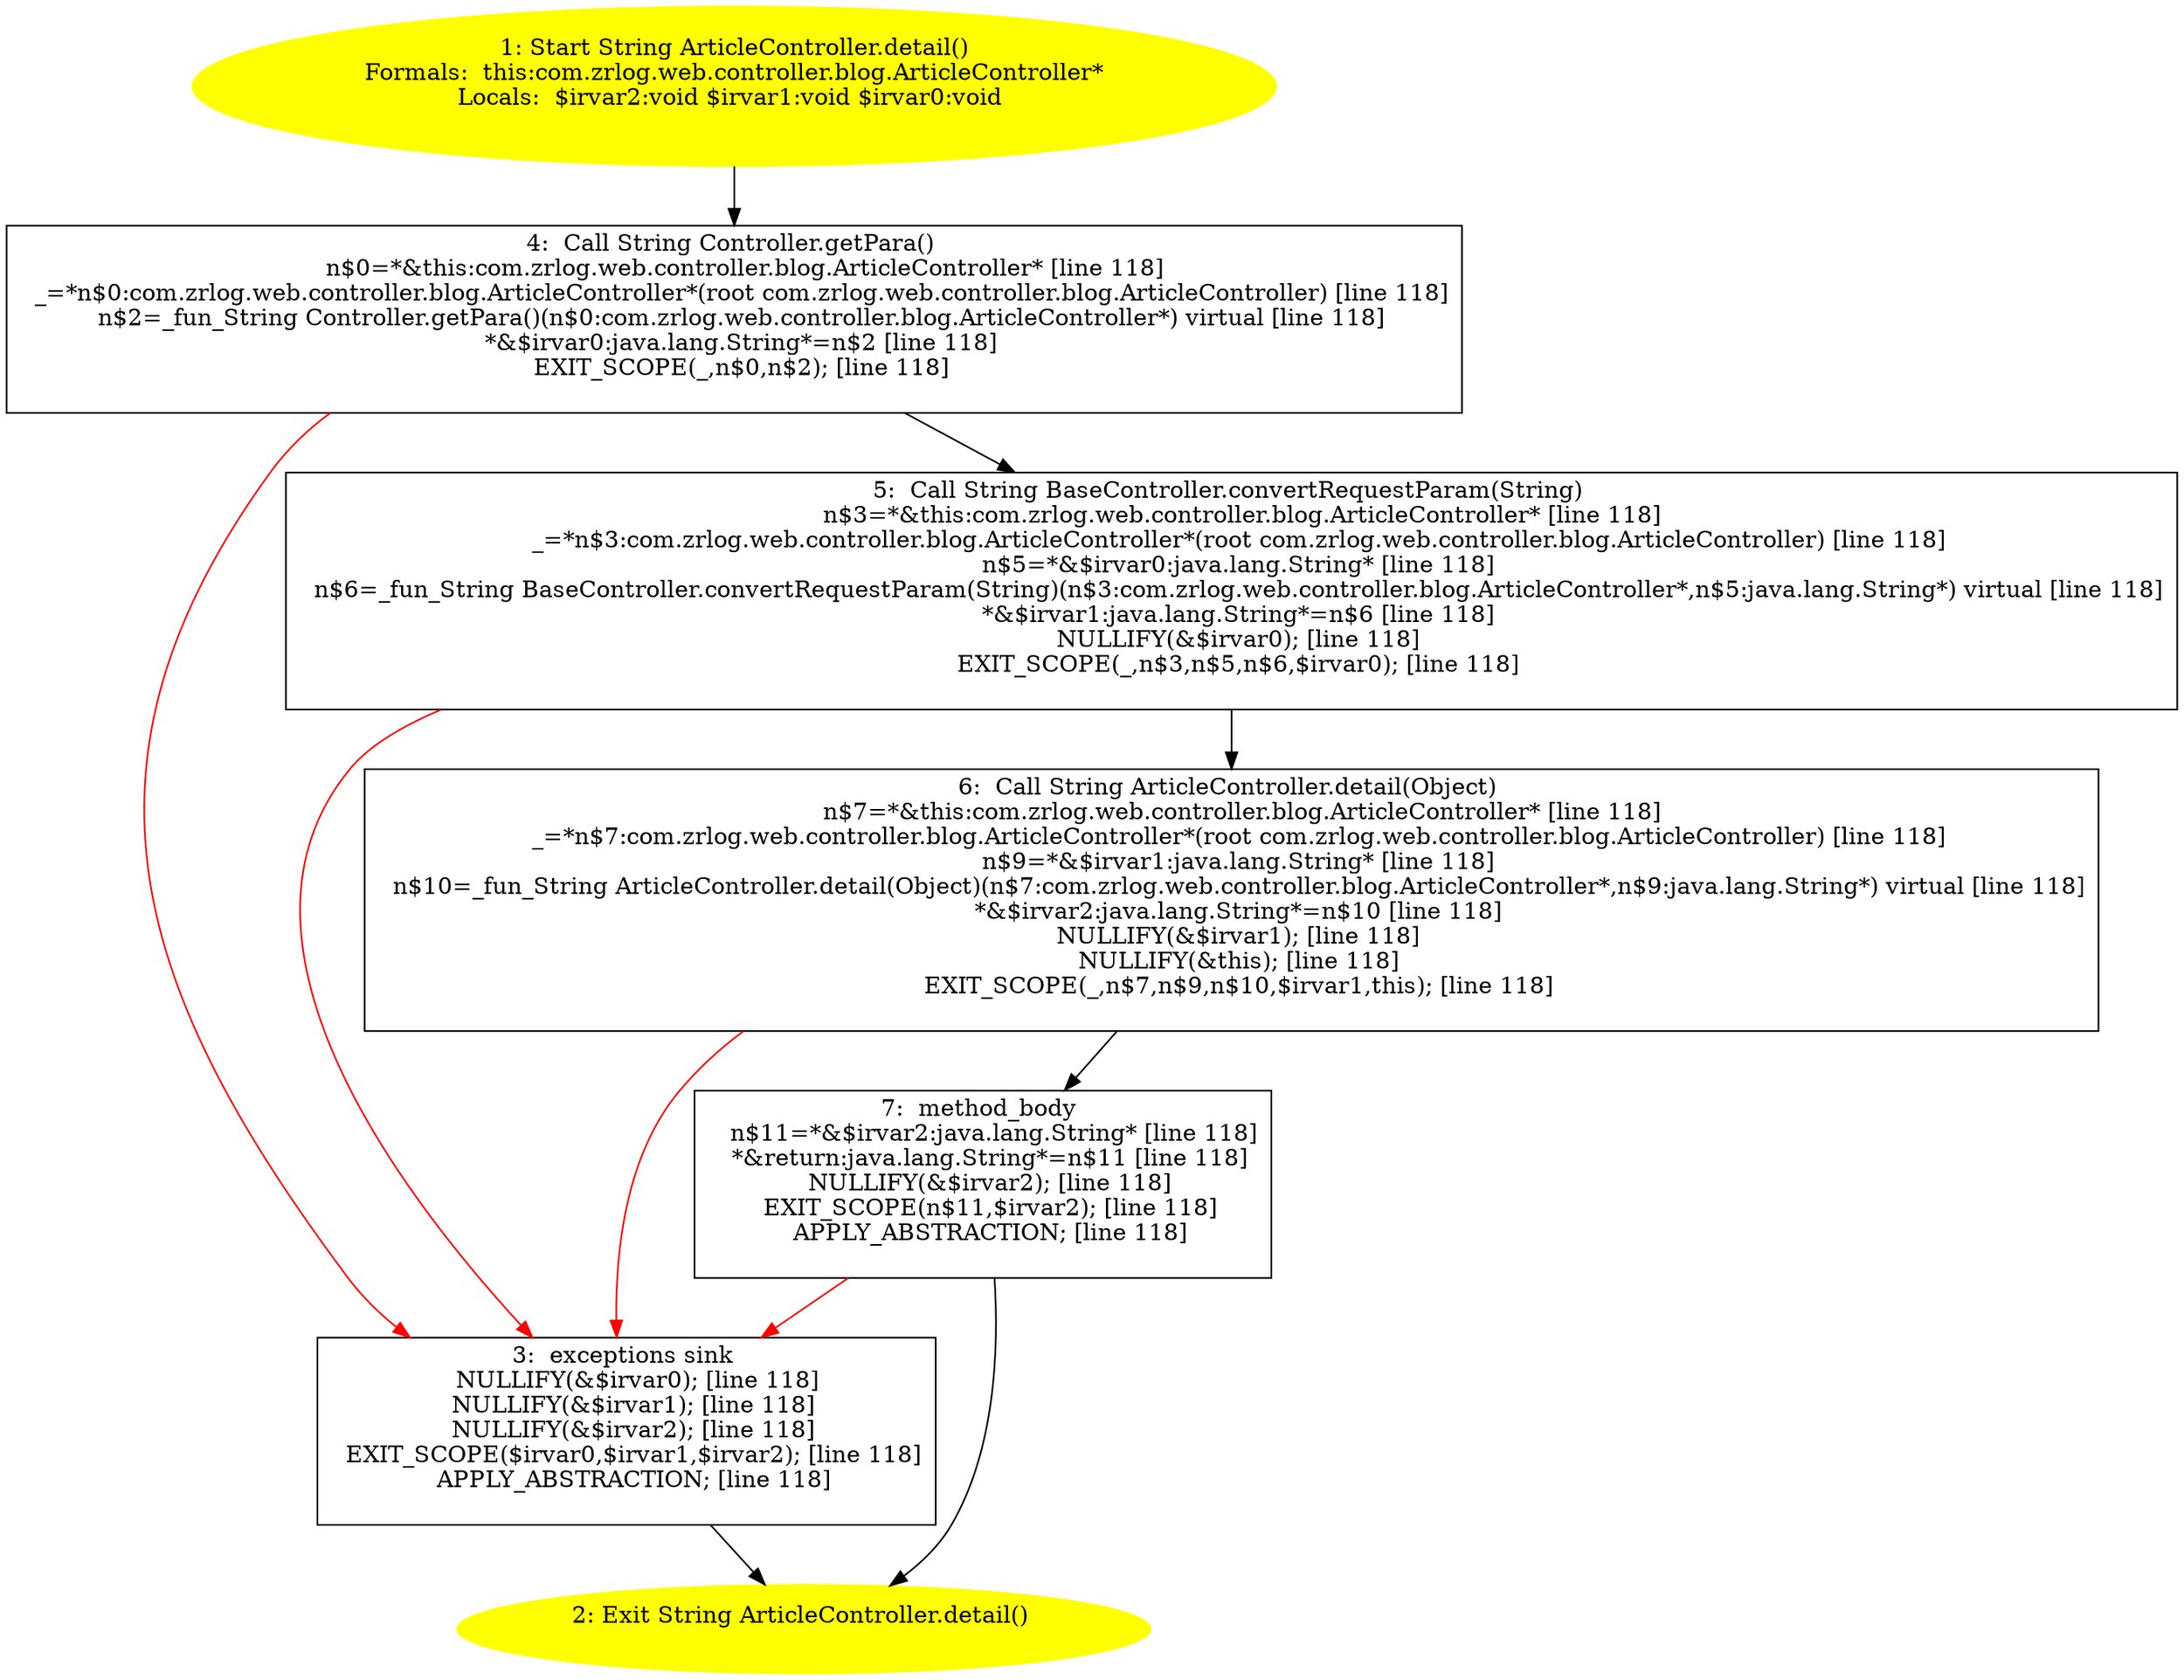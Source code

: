 /* @generated */
digraph cfg {
"com.zrlog.web.controller.blog.ArticleController.detail():java.lang.String.c382f13a04da4be31c9ce8f8f8f2b565_1" [label="1: Start String ArticleController.detail()\nFormals:  this:com.zrlog.web.controller.blog.ArticleController*\nLocals:  $irvar2:void $irvar1:void $irvar0:void \n  " color=yellow style=filled]
	

	 "com.zrlog.web.controller.blog.ArticleController.detail():java.lang.String.c382f13a04da4be31c9ce8f8f8f2b565_1" -> "com.zrlog.web.controller.blog.ArticleController.detail():java.lang.String.c382f13a04da4be31c9ce8f8f8f2b565_4" ;
"com.zrlog.web.controller.blog.ArticleController.detail():java.lang.String.c382f13a04da4be31c9ce8f8f8f2b565_2" [label="2: Exit String ArticleController.detail() \n  " color=yellow style=filled]
	

"com.zrlog.web.controller.blog.ArticleController.detail():java.lang.String.c382f13a04da4be31c9ce8f8f8f2b565_3" [label="3:  exceptions sink \n   NULLIFY(&$irvar0); [line 118]\n  NULLIFY(&$irvar1); [line 118]\n  NULLIFY(&$irvar2); [line 118]\n  EXIT_SCOPE($irvar0,$irvar1,$irvar2); [line 118]\n  APPLY_ABSTRACTION; [line 118]\n " shape="box"]
	

	 "com.zrlog.web.controller.blog.ArticleController.detail():java.lang.String.c382f13a04da4be31c9ce8f8f8f2b565_3" -> "com.zrlog.web.controller.blog.ArticleController.detail():java.lang.String.c382f13a04da4be31c9ce8f8f8f2b565_2" ;
"com.zrlog.web.controller.blog.ArticleController.detail():java.lang.String.c382f13a04da4be31c9ce8f8f8f2b565_4" [label="4:  Call String Controller.getPara() \n   n$0=*&this:com.zrlog.web.controller.blog.ArticleController* [line 118]\n  _=*n$0:com.zrlog.web.controller.blog.ArticleController*(root com.zrlog.web.controller.blog.ArticleController) [line 118]\n  n$2=_fun_String Controller.getPara()(n$0:com.zrlog.web.controller.blog.ArticleController*) virtual [line 118]\n  *&$irvar0:java.lang.String*=n$2 [line 118]\n  EXIT_SCOPE(_,n$0,n$2); [line 118]\n " shape="box"]
	

	 "com.zrlog.web.controller.blog.ArticleController.detail():java.lang.String.c382f13a04da4be31c9ce8f8f8f2b565_4" -> "com.zrlog.web.controller.blog.ArticleController.detail():java.lang.String.c382f13a04da4be31c9ce8f8f8f2b565_5" ;
	 "com.zrlog.web.controller.blog.ArticleController.detail():java.lang.String.c382f13a04da4be31c9ce8f8f8f2b565_4" -> "com.zrlog.web.controller.blog.ArticleController.detail():java.lang.String.c382f13a04da4be31c9ce8f8f8f2b565_3" [color="red" ];
"com.zrlog.web.controller.blog.ArticleController.detail():java.lang.String.c382f13a04da4be31c9ce8f8f8f2b565_5" [label="5:  Call String BaseController.convertRequestParam(String) \n   n$3=*&this:com.zrlog.web.controller.blog.ArticleController* [line 118]\n  _=*n$3:com.zrlog.web.controller.blog.ArticleController*(root com.zrlog.web.controller.blog.ArticleController) [line 118]\n  n$5=*&$irvar0:java.lang.String* [line 118]\n  n$6=_fun_String BaseController.convertRequestParam(String)(n$3:com.zrlog.web.controller.blog.ArticleController*,n$5:java.lang.String*) virtual [line 118]\n  *&$irvar1:java.lang.String*=n$6 [line 118]\n  NULLIFY(&$irvar0); [line 118]\n  EXIT_SCOPE(_,n$3,n$5,n$6,$irvar0); [line 118]\n " shape="box"]
	

	 "com.zrlog.web.controller.blog.ArticleController.detail():java.lang.String.c382f13a04da4be31c9ce8f8f8f2b565_5" -> "com.zrlog.web.controller.blog.ArticleController.detail():java.lang.String.c382f13a04da4be31c9ce8f8f8f2b565_6" ;
	 "com.zrlog.web.controller.blog.ArticleController.detail():java.lang.String.c382f13a04da4be31c9ce8f8f8f2b565_5" -> "com.zrlog.web.controller.blog.ArticleController.detail():java.lang.String.c382f13a04da4be31c9ce8f8f8f2b565_3" [color="red" ];
"com.zrlog.web.controller.blog.ArticleController.detail():java.lang.String.c382f13a04da4be31c9ce8f8f8f2b565_6" [label="6:  Call String ArticleController.detail(Object) \n   n$7=*&this:com.zrlog.web.controller.blog.ArticleController* [line 118]\n  _=*n$7:com.zrlog.web.controller.blog.ArticleController*(root com.zrlog.web.controller.blog.ArticleController) [line 118]\n  n$9=*&$irvar1:java.lang.String* [line 118]\n  n$10=_fun_String ArticleController.detail(Object)(n$7:com.zrlog.web.controller.blog.ArticleController*,n$9:java.lang.String*) virtual [line 118]\n  *&$irvar2:java.lang.String*=n$10 [line 118]\n  NULLIFY(&$irvar1); [line 118]\n  NULLIFY(&this); [line 118]\n  EXIT_SCOPE(_,n$7,n$9,n$10,$irvar1,this); [line 118]\n " shape="box"]
	

	 "com.zrlog.web.controller.blog.ArticleController.detail():java.lang.String.c382f13a04da4be31c9ce8f8f8f2b565_6" -> "com.zrlog.web.controller.blog.ArticleController.detail():java.lang.String.c382f13a04da4be31c9ce8f8f8f2b565_7" ;
	 "com.zrlog.web.controller.blog.ArticleController.detail():java.lang.String.c382f13a04da4be31c9ce8f8f8f2b565_6" -> "com.zrlog.web.controller.blog.ArticleController.detail():java.lang.String.c382f13a04da4be31c9ce8f8f8f2b565_3" [color="red" ];
"com.zrlog.web.controller.blog.ArticleController.detail():java.lang.String.c382f13a04da4be31c9ce8f8f8f2b565_7" [label="7:  method_body \n   n$11=*&$irvar2:java.lang.String* [line 118]\n  *&return:java.lang.String*=n$11 [line 118]\n  NULLIFY(&$irvar2); [line 118]\n  EXIT_SCOPE(n$11,$irvar2); [line 118]\n  APPLY_ABSTRACTION; [line 118]\n " shape="box"]
	

	 "com.zrlog.web.controller.blog.ArticleController.detail():java.lang.String.c382f13a04da4be31c9ce8f8f8f2b565_7" -> "com.zrlog.web.controller.blog.ArticleController.detail():java.lang.String.c382f13a04da4be31c9ce8f8f8f2b565_2" ;
	 "com.zrlog.web.controller.blog.ArticleController.detail():java.lang.String.c382f13a04da4be31c9ce8f8f8f2b565_7" -> "com.zrlog.web.controller.blog.ArticleController.detail():java.lang.String.c382f13a04da4be31c9ce8f8f8f2b565_3" [color="red" ];
}
